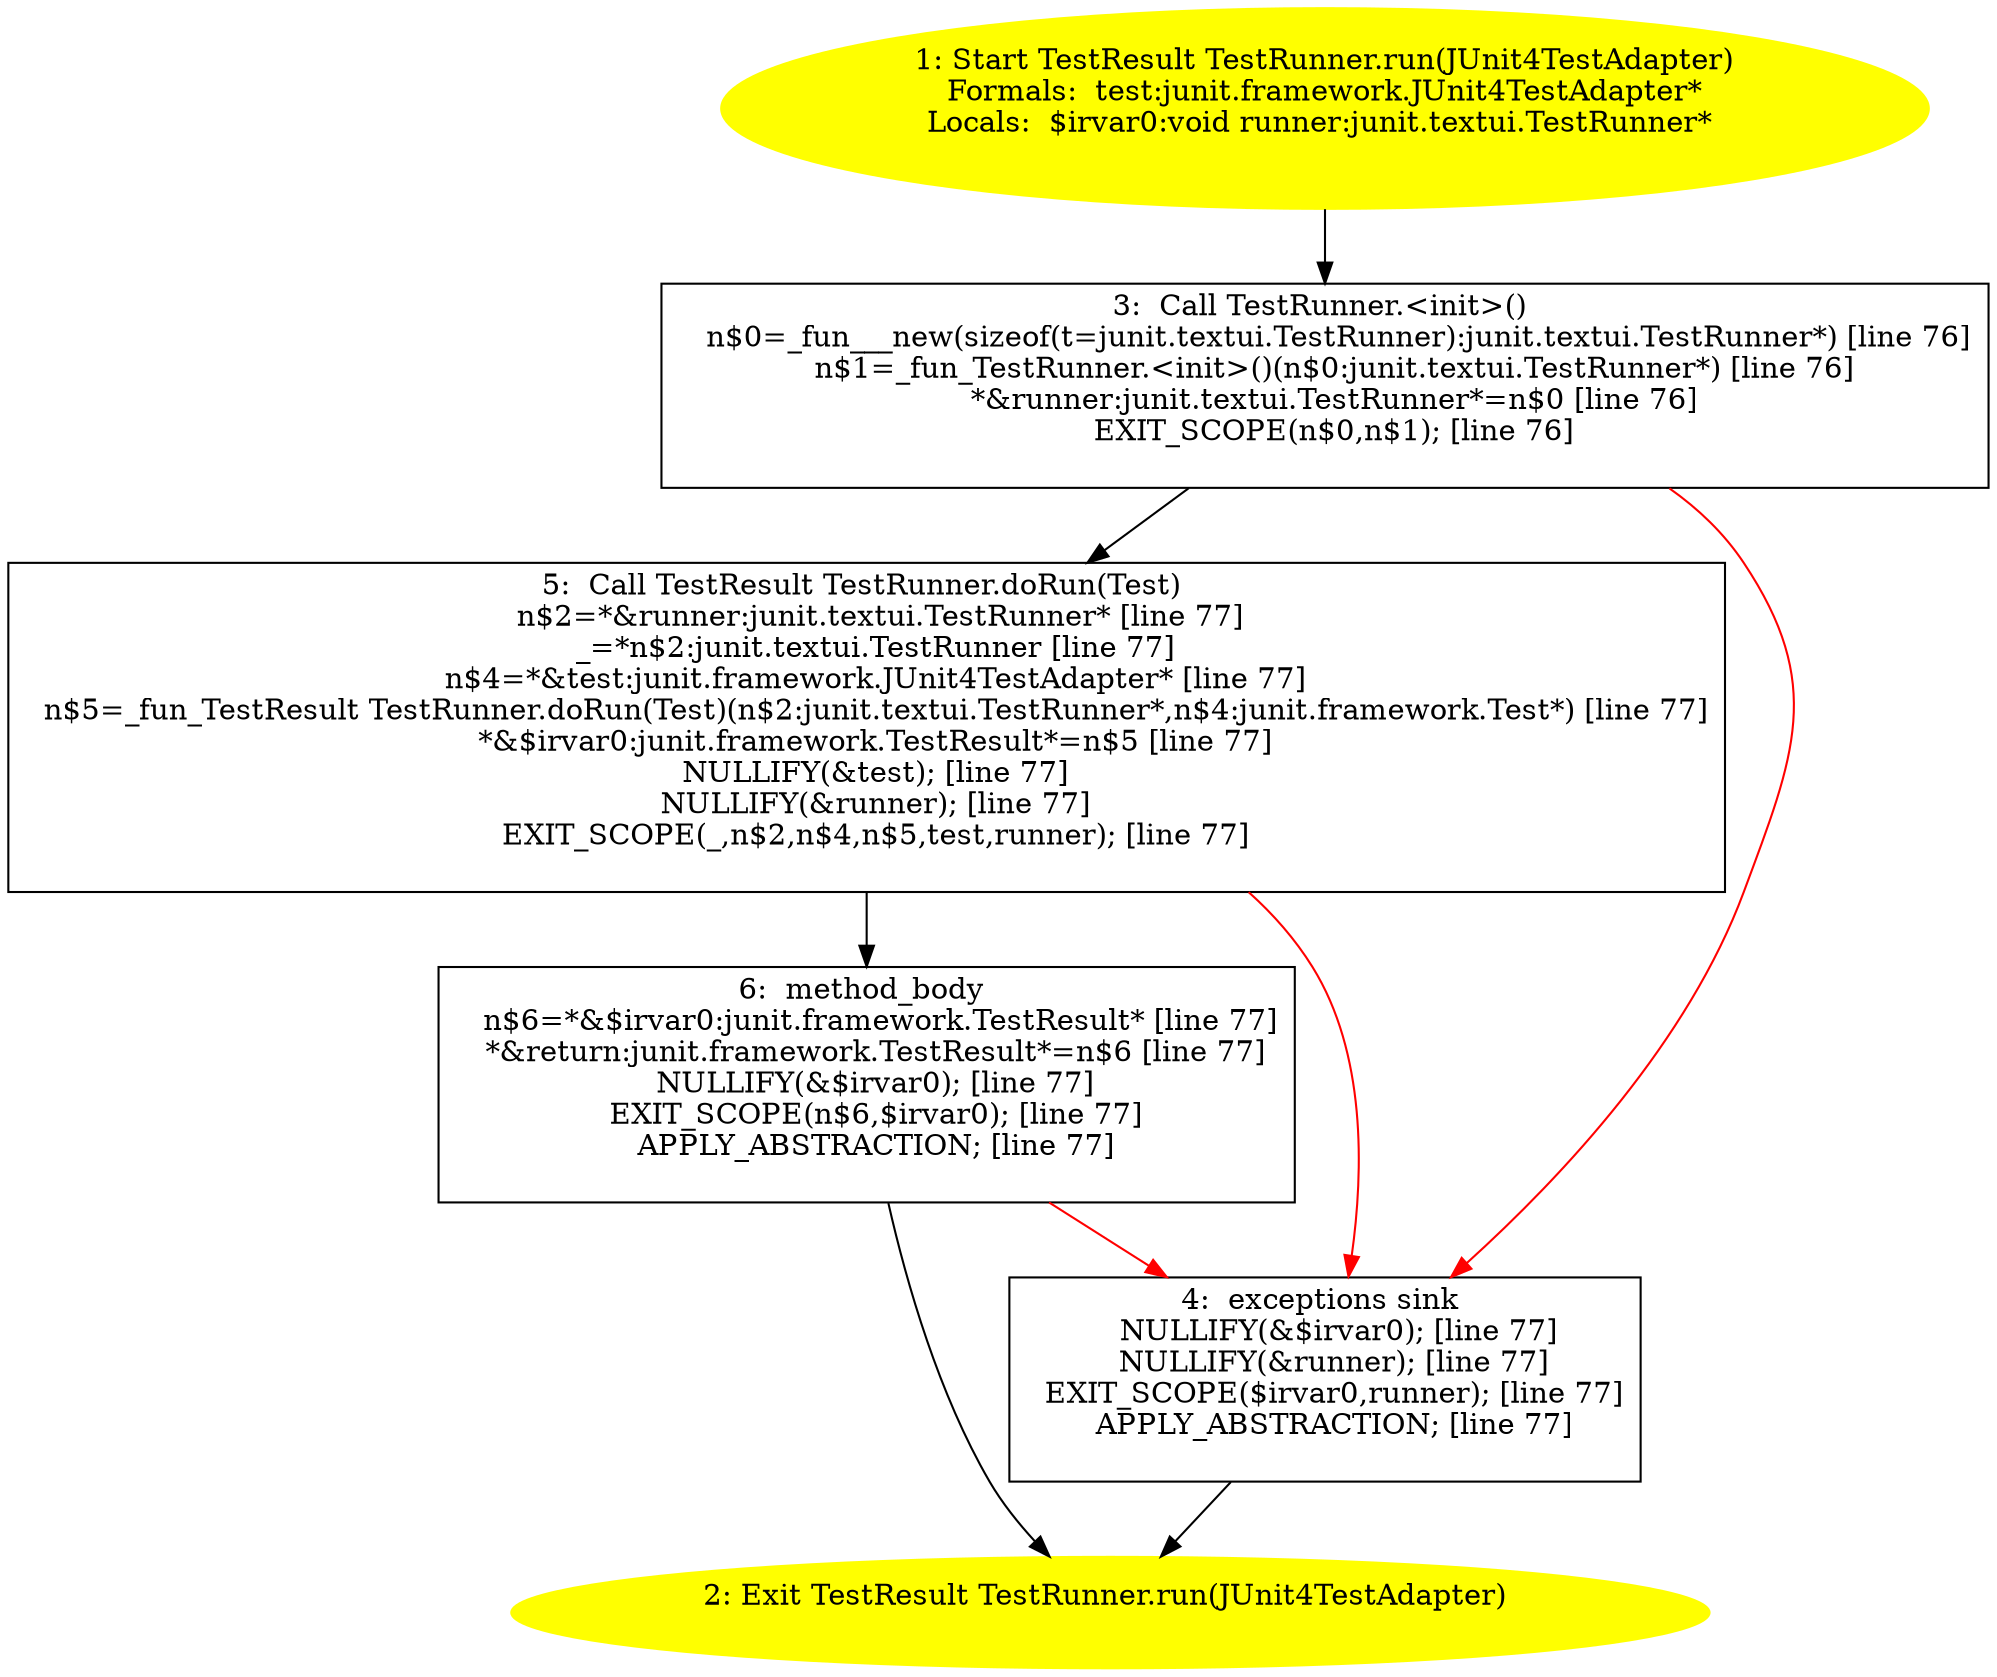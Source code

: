 /* @generated */
digraph cfg {
"junit.textui.TestRunner.run(junit.framework.JUnit4TestAdapter):junit.framework.TestResult.1199a1c752e71df5543ae245a8a73580_1" [label="1: Start TestResult TestRunner.run(JUnit4TestAdapter)\nFormals:  test:junit.framework.JUnit4TestAdapter*\nLocals:  $irvar0:void runner:junit.textui.TestRunner* \n  " color=yellow style=filled]
	

	 "junit.textui.TestRunner.run(junit.framework.JUnit4TestAdapter):junit.framework.TestResult.1199a1c752e71df5543ae245a8a73580_1" -> "junit.textui.TestRunner.run(junit.framework.JUnit4TestAdapter):junit.framework.TestResult.1199a1c752e71df5543ae245a8a73580_3" ;
"junit.textui.TestRunner.run(junit.framework.JUnit4TestAdapter):junit.framework.TestResult.1199a1c752e71df5543ae245a8a73580_2" [label="2: Exit TestResult TestRunner.run(JUnit4TestAdapter) \n  " color=yellow style=filled]
	

"junit.textui.TestRunner.run(junit.framework.JUnit4TestAdapter):junit.framework.TestResult.1199a1c752e71df5543ae245a8a73580_3" [label="3:  Call TestRunner.<init>() \n   n$0=_fun___new(sizeof(t=junit.textui.TestRunner):junit.textui.TestRunner*) [line 76]\n  n$1=_fun_TestRunner.<init>()(n$0:junit.textui.TestRunner*) [line 76]\n  *&runner:junit.textui.TestRunner*=n$0 [line 76]\n  EXIT_SCOPE(n$0,n$1); [line 76]\n " shape="box"]
	

	 "junit.textui.TestRunner.run(junit.framework.JUnit4TestAdapter):junit.framework.TestResult.1199a1c752e71df5543ae245a8a73580_3" -> "junit.textui.TestRunner.run(junit.framework.JUnit4TestAdapter):junit.framework.TestResult.1199a1c752e71df5543ae245a8a73580_5" ;
	 "junit.textui.TestRunner.run(junit.framework.JUnit4TestAdapter):junit.framework.TestResult.1199a1c752e71df5543ae245a8a73580_3" -> "junit.textui.TestRunner.run(junit.framework.JUnit4TestAdapter):junit.framework.TestResult.1199a1c752e71df5543ae245a8a73580_4" [color="red" ];
"junit.textui.TestRunner.run(junit.framework.JUnit4TestAdapter):junit.framework.TestResult.1199a1c752e71df5543ae245a8a73580_4" [label="4:  exceptions sink \n   NULLIFY(&$irvar0); [line 77]\n  NULLIFY(&runner); [line 77]\n  EXIT_SCOPE($irvar0,runner); [line 77]\n  APPLY_ABSTRACTION; [line 77]\n " shape="box"]
	

	 "junit.textui.TestRunner.run(junit.framework.JUnit4TestAdapter):junit.framework.TestResult.1199a1c752e71df5543ae245a8a73580_4" -> "junit.textui.TestRunner.run(junit.framework.JUnit4TestAdapter):junit.framework.TestResult.1199a1c752e71df5543ae245a8a73580_2" ;
"junit.textui.TestRunner.run(junit.framework.JUnit4TestAdapter):junit.framework.TestResult.1199a1c752e71df5543ae245a8a73580_5" [label="5:  Call TestResult TestRunner.doRun(Test) \n   n$2=*&runner:junit.textui.TestRunner* [line 77]\n  _=*n$2:junit.textui.TestRunner [line 77]\n  n$4=*&test:junit.framework.JUnit4TestAdapter* [line 77]\n  n$5=_fun_TestResult TestRunner.doRun(Test)(n$2:junit.textui.TestRunner*,n$4:junit.framework.Test*) [line 77]\n  *&$irvar0:junit.framework.TestResult*=n$5 [line 77]\n  NULLIFY(&test); [line 77]\n  NULLIFY(&runner); [line 77]\n  EXIT_SCOPE(_,n$2,n$4,n$5,test,runner); [line 77]\n " shape="box"]
	

	 "junit.textui.TestRunner.run(junit.framework.JUnit4TestAdapter):junit.framework.TestResult.1199a1c752e71df5543ae245a8a73580_5" -> "junit.textui.TestRunner.run(junit.framework.JUnit4TestAdapter):junit.framework.TestResult.1199a1c752e71df5543ae245a8a73580_6" ;
	 "junit.textui.TestRunner.run(junit.framework.JUnit4TestAdapter):junit.framework.TestResult.1199a1c752e71df5543ae245a8a73580_5" -> "junit.textui.TestRunner.run(junit.framework.JUnit4TestAdapter):junit.framework.TestResult.1199a1c752e71df5543ae245a8a73580_4" [color="red" ];
"junit.textui.TestRunner.run(junit.framework.JUnit4TestAdapter):junit.framework.TestResult.1199a1c752e71df5543ae245a8a73580_6" [label="6:  method_body \n   n$6=*&$irvar0:junit.framework.TestResult* [line 77]\n  *&return:junit.framework.TestResult*=n$6 [line 77]\n  NULLIFY(&$irvar0); [line 77]\n  EXIT_SCOPE(n$6,$irvar0); [line 77]\n  APPLY_ABSTRACTION; [line 77]\n " shape="box"]
	

	 "junit.textui.TestRunner.run(junit.framework.JUnit4TestAdapter):junit.framework.TestResult.1199a1c752e71df5543ae245a8a73580_6" -> "junit.textui.TestRunner.run(junit.framework.JUnit4TestAdapter):junit.framework.TestResult.1199a1c752e71df5543ae245a8a73580_2" ;
	 "junit.textui.TestRunner.run(junit.framework.JUnit4TestAdapter):junit.framework.TestResult.1199a1c752e71df5543ae245a8a73580_6" -> "junit.textui.TestRunner.run(junit.framework.JUnit4TestAdapter):junit.framework.TestResult.1199a1c752e71df5543ae245a8a73580_4" [color="red" ];
}
